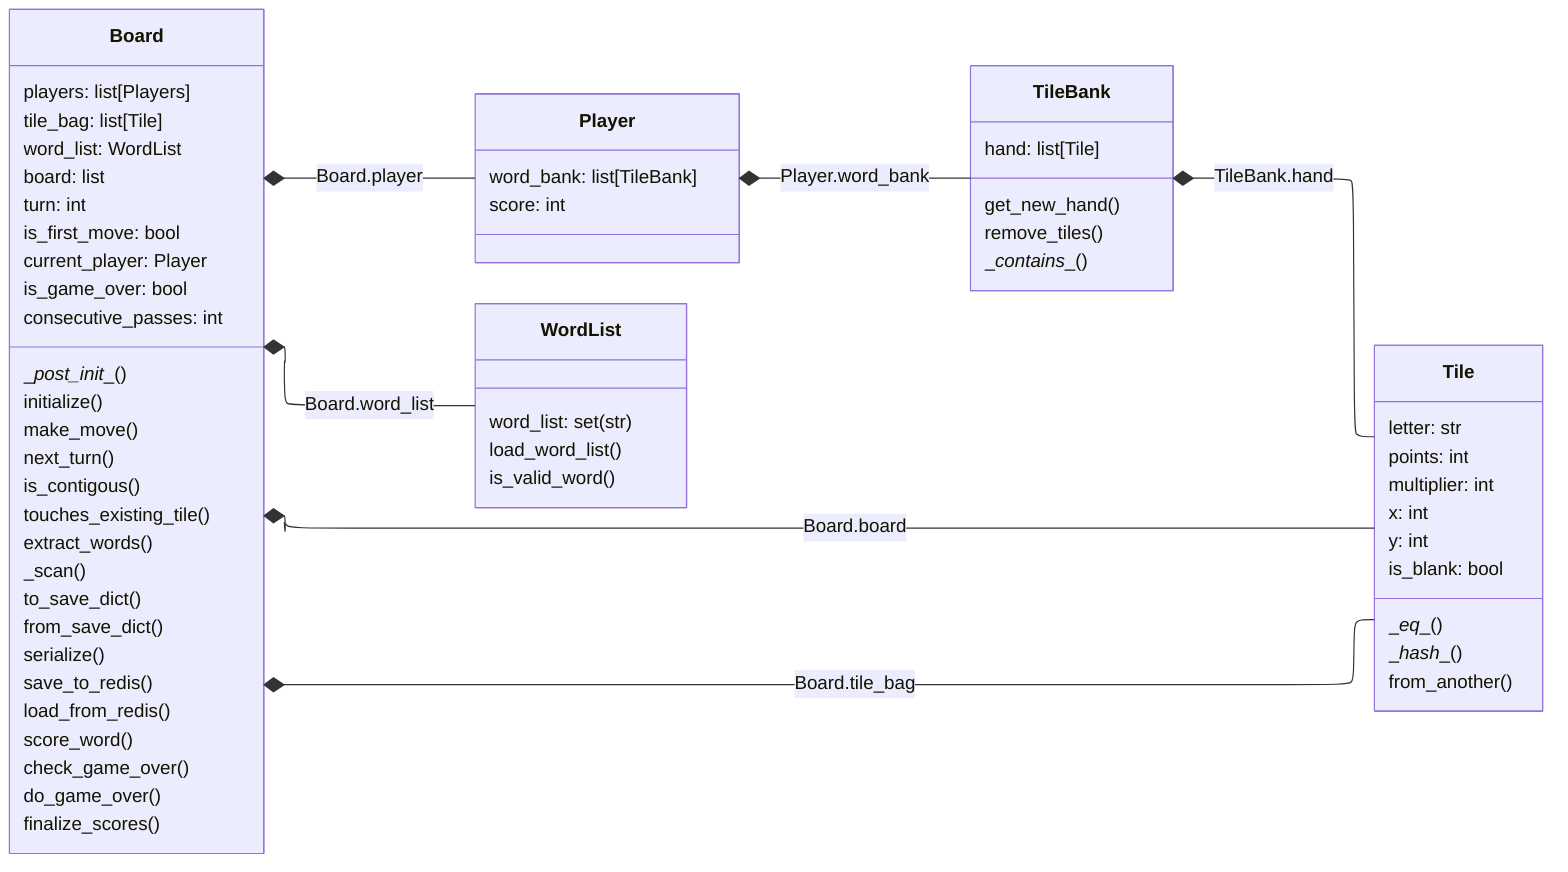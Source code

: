 ---
config:
  layout: elk
---
classDiagram
direction LR
    class Board {
	    players: list[Players]
	    tile_bag: list[Tile]
	    word_list: WordList
	    board: list
	    turn: int
	    is_first_move: bool
	    current_player: Player
	    is_game_over: bool
	    consecutive_passes: int
	    \__post_init__()
	    initialize()
	    make_move()
	    next_turn()
	    is_contigous()
	    touches_existing_tile()
	    extract_words()
	    _scan()
	    to_save_dict()
	    from_save_dict()
	    serialize()
	    save_to_redis()
	    load_from_redis()
	    score_word()
	    check_game_over()
	    do_game_over()
	    finalize_scores()
    }
    class Player {
	    word_bank: list[TileBank]
	    score: int
    }
    class TileBank {
	    hand: list[Tile]
	    get_new_hand()
	    remove_tiles()
	    \__contains__()
    }
    class Tile {
	    letter: str
	    points: int
	    multiplier: int
	    x: int
	    y: int
	    is_blank: bool
	    \__eq__()
	    \__hash__()
	    from_another()
    }
    class WordList {
	    word_list: set(str)
	    load_word_list()
	    is_valid_word()
    }
    Board *-- Player : Board.player
    Player *-- TileBank : Player.word_bank
    TileBank *-- Tile : TileBank.hand
    Board *-- Tile : Board.tile_bag
    Board *-- Tile : Board.board
    Board *-- WordList : Board.word_list